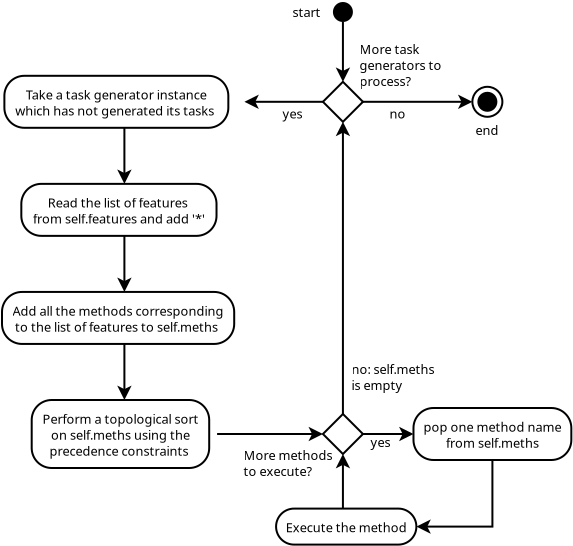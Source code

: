 <?xml version="1.0" encoding="UTF-8"?>
<dia:diagram xmlns:dia="http://www.lysator.liu.se/~alla/dia/">
  <dia:layer name="Fondo" visible="true" active="true">
	<dia:object type="UML - State Term" version="0" id="O0">
	  <dia:attribute name="obj_pos">
		<dia:point val="25.666,1.6"/>
	  </dia:attribute>
	  <dia:attribute name="obj_bb">
		<dia:rectangle val="25.616,1.55;26.716,2.65"/>
	  </dia:attribute>
	  <dia:attribute name="meta">
		<dia:composite type="dict"/>
	  </dia:attribute>
	  <dia:attribute name="elem_corner">
		<dia:point val="25.666,1.6"/>
	  </dia:attribute>
	  <dia:attribute name="elem_width">
		<dia:real val="1"/>
	  </dia:attribute>
	  <dia:attribute name="elem_height">
		<dia:real val="1"/>
	  </dia:attribute>
	  <dia:attribute name="line_colour">
		<dia:color val="#000000"/>
	  </dia:attribute>
	  <dia:attribute name="fill_colour">
		<dia:color val="#ffffff"/>
	  </dia:attribute>
	  <dia:attribute name="is_final">
		<dia:boolean val="false"/>
	  </dia:attribute>
	</dia:object>
	<dia:object type="UML - State Term" version="0" id="O1">
	  <dia:attribute name="obj_pos">
		<dia:point val="32.639,5.84"/>
	  </dia:attribute>
	  <dia:attribute name="obj_bb">
		<dia:rectangle val="32.589,5.79;34.189,7.39"/>
	  </dia:attribute>
	  <dia:attribute name="meta">
		<dia:composite type="dict"/>
	  </dia:attribute>
	  <dia:attribute name="elem_corner">
		<dia:point val="32.639,5.84"/>
	  </dia:attribute>
	  <dia:attribute name="elem_width">
		<dia:real val="1.5"/>
	  </dia:attribute>
	  <dia:attribute name="elem_height">
		<dia:real val="1.5"/>
	  </dia:attribute>
	  <dia:attribute name="line_colour">
		<dia:color val="#000000"/>
	  </dia:attribute>
	  <dia:attribute name="fill_colour">
		<dia:color val="#ffffff"/>
	  </dia:attribute>
	  <dia:attribute name="is_final">
		<dia:boolean val="true"/>
	  </dia:attribute>
	</dia:object>
	<dia:object type="UML - Activity" version="0" id="O2">
	  <dia:attribute name="obj_pos">
		<dia:point val="10.086,10.693"/>
	  </dia:attribute>
	  <dia:attribute name="obj_bb">
		<dia:rectangle val="10.036,10.643;20.444,13.343"/>
	  </dia:attribute>
	  <dia:attribute name="meta">
		<dia:composite type="dict"/>
	  </dia:attribute>
	  <dia:attribute name="elem_corner">
		<dia:point val="10.086,10.693"/>
	  </dia:attribute>
	  <dia:attribute name="elem_width">
		<dia:real val="10.308"/>
	  </dia:attribute>
	  <dia:attribute name="elem_height">
		<dia:real val="2.6"/>
	  </dia:attribute>
	  <dia:attribute name="line_colour">
		<dia:color val="#000000"/>
	  </dia:attribute>
	  <dia:attribute name="fill_colour">
		<dia:color val="#ffffff"/>
	  </dia:attribute>
	  <dia:attribute name="text">
		<dia:composite type="text">
		  <dia:attribute name="string">
			<dia:string>#Read the list of features
from self.features and add '*'#</dia:string>
		  </dia:attribute>
		  <dia:attribute name="font">
			<dia:font family="sans" style="0" name="Helvetica"/>
		  </dia:attribute>
		  <dia:attribute name="height">
			<dia:real val="0.8"/>
		  </dia:attribute>
		  <dia:attribute name="pos">
			<dia:point val="15.24,11.788"/>
		  </dia:attribute>
		  <dia:attribute name="color">
			<dia:color val="#000000"/>
		  </dia:attribute>
		  <dia:attribute name="alignment">
			<dia:enum val="1"/>
		  </dia:attribute>
		</dia:composite>
	  </dia:attribute>
	</dia:object>
	<dia:object type="UML - Activity" version="0" id="O3">
	  <dia:attribute name="obj_pos">
		<dia:point val="10.605,21.5"/>
	  </dia:attribute>
	  <dia:attribute name="obj_bb">
		<dia:rectangle val="10.555,21.45;19.925,24.95"/>
	  </dia:attribute>
	  <dia:attribute name="meta">
		<dia:composite type="dict"/>
	  </dia:attribute>
	  <dia:attribute name="elem_corner">
		<dia:point val="10.605,21.5"/>
	  </dia:attribute>
	  <dia:attribute name="elem_width">
		<dia:real val="9.27"/>
	  </dia:attribute>
	  <dia:attribute name="elem_height">
		<dia:real val="3.4"/>
	  </dia:attribute>
	  <dia:attribute name="line_colour">
		<dia:color val="#000000"/>
	  </dia:attribute>
	  <dia:attribute name="fill_colour">
		<dia:color val="#ffffff"/>
	  </dia:attribute>
	  <dia:attribute name="text">
		<dia:composite type="text">
		  <dia:attribute name="string">
			<dia:string>#Perform a topological sort
on self.meths using the
precedence constraints #</dia:string>
		  </dia:attribute>
		  <dia:attribute name="font">
			<dia:font family="sans" style="0" name="Helvetica"/>
		  </dia:attribute>
		  <dia:attribute name="height">
			<dia:real val="0.8"/>
		  </dia:attribute>
		  <dia:attribute name="pos">
			<dia:point val="15.24,22.595"/>
		  </dia:attribute>
		  <dia:attribute name="color">
			<dia:color val="#000000"/>
		  </dia:attribute>
		  <dia:attribute name="alignment">
			<dia:enum val="1"/>
		  </dia:attribute>
		</dia:composite>
	  </dia:attribute>
	</dia:object>
	<dia:object type="UML - Activity" version="0" id="O4">
	  <dia:attribute name="obj_pos">
		<dia:point val="29.694,21.9"/>
	  </dia:attribute>
	  <dia:attribute name="obj_bb">
		<dia:rectangle val="29.644,21.85;38.039,24.55"/>
	  </dia:attribute>
	  <dia:attribute name="meta">
		<dia:composite type="dict"/>
	  </dia:attribute>
	  <dia:attribute name="elem_corner">
		<dia:point val="29.694,21.9"/>
	  </dia:attribute>
	  <dia:attribute name="elem_width">
		<dia:real val="8.295"/>
	  </dia:attribute>
	  <dia:attribute name="elem_height">
		<dia:real val="2.6"/>
	  </dia:attribute>
	  <dia:attribute name="line_colour">
		<dia:color val="#000000"/>
	  </dia:attribute>
	  <dia:attribute name="fill_colour">
		<dia:color val="#ffffff"/>
	  </dia:attribute>
	  <dia:attribute name="text">
		<dia:composite type="text">
		  <dia:attribute name="string">
			<dia:string>#pop one method name
from self.meths#</dia:string>
		  </dia:attribute>
		  <dia:attribute name="font">
			<dia:font family="sans" style="0" name="Helvetica"/>
		  </dia:attribute>
		  <dia:attribute name="height">
			<dia:real val="0.8"/>
		  </dia:attribute>
		  <dia:attribute name="pos">
			<dia:point val="33.842,22.995"/>
		  </dia:attribute>
		  <dia:attribute name="color">
			<dia:color val="#000000"/>
		  </dia:attribute>
		  <dia:attribute name="alignment">
			<dia:enum val="1"/>
		  </dia:attribute>
		</dia:composite>
	  </dia:attribute>
	</dia:object>
	<dia:object type="UML - Activity" version="0" id="O5">
	  <dia:attribute name="obj_pos">
		<dia:point val="9.239,5.29"/>
	  </dia:attribute>
	  <dia:attribute name="obj_bb">
		<dia:rectangle val="9.189,5.24;21.291,7.94"/>
	  </dia:attribute>
	  <dia:attribute name="meta">
		<dia:composite type="dict"/>
	  </dia:attribute>
	  <dia:attribute name="elem_corner">
		<dia:point val="9.239,5.29"/>
	  </dia:attribute>
	  <dia:attribute name="elem_width">
		<dia:real val="12.003"/>
	  </dia:attribute>
	  <dia:attribute name="elem_height">
		<dia:real val="2.6"/>
	  </dia:attribute>
	  <dia:attribute name="line_colour">
		<dia:color val="#000000"/>
	  </dia:attribute>
	  <dia:attribute name="fill_colour">
		<dia:color val="#ffffff"/>
	  </dia:attribute>
	  <dia:attribute name="text">
		<dia:composite type="text">
		  <dia:attribute name="string">
			<dia:string>#Take a task generator instance
which has not generated its tasks #</dia:string>
		  </dia:attribute>
		  <dia:attribute name="font">
			<dia:font family="sans" style="0" name="Helvetica"/>
		  </dia:attribute>
		  <dia:attribute name="height">
			<dia:real val="0.8"/>
		  </dia:attribute>
		  <dia:attribute name="pos">
			<dia:point val="15.24,6.385"/>
		  </dia:attribute>
		  <dia:attribute name="color">
			<dia:color val="#000000"/>
		  </dia:attribute>
		  <dia:attribute name="alignment">
			<dia:enum val="1"/>
		  </dia:attribute>
		</dia:composite>
	  </dia:attribute>
	</dia:object>
	<dia:object type="UML - Activity" version="0" id="O6">
	  <dia:attribute name="obj_pos">
		<dia:point val="22.824,26.93"/>
	  </dia:attribute>
	  <dia:attribute name="obj_bb">
		<dia:rectangle val="22.774,26.88;30.364,28.78"/>
	  </dia:attribute>
	  <dia:attribute name="meta">
		<dia:composite type="dict"/>
	  </dia:attribute>
	  <dia:attribute name="elem_corner">
		<dia:point val="22.824,26.93"/>
	  </dia:attribute>
	  <dia:attribute name="elem_width">
		<dia:real val="7.49"/>
	  </dia:attribute>
	  <dia:attribute name="elem_height">
		<dia:real val="1.8"/>
	  </dia:attribute>
	  <dia:attribute name="line_colour">
		<dia:color val="#000000"/>
	  </dia:attribute>
	  <dia:attribute name="fill_colour">
		<dia:color val="#ffffff"/>
	  </dia:attribute>
	  <dia:attribute name="text">
		<dia:composite type="text">
		  <dia:attribute name="string">
			<dia:string>#Execute the method#</dia:string>
		  </dia:attribute>
		  <dia:attribute name="font">
			<dia:font family="sans" style="0" name="Helvetica"/>
		  </dia:attribute>
		  <dia:attribute name="height">
			<dia:real val="0.8"/>
		  </dia:attribute>
		  <dia:attribute name="pos">
			<dia:point val="26.569,28.025"/>
		  </dia:attribute>
		  <dia:attribute name="color">
			<dia:color val="#000000"/>
		  </dia:attribute>
		  <dia:attribute name="alignment">
			<dia:enum val="1"/>
		  </dia:attribute>
		</dia:composite>
	  </dia:attribute>
	</dia:object>
	<dia:object type="UML - Branch" version="0" id="O7">
	  <dia:attribute name="obj_pos">
		<dia:point val="25.166,5.59"/>
	  </dia:attribute>
	  <dia:attribute name="obj_bb">
		<dia:rectangle val="25.095,5.519;27.236,7.661"/>
	  </dia:attribute>
	  <dia:attribute name="meta">
		<dia:composite type="dict"/>
	  </dia:attribute>
	  <dia:attribute name="elem_corner">
		<dia:point val="25.166,5.59"/>
	  </dia:attribute>
	  <dia:attribute name="elem_width">
		<dia:real val="2"/>
	  </dia:attribute>
	  <dia:attribute name="elem_height">
		<dia:real val="2"/>
	  </dia:attribute>
	  <dia:attribute name="line_colour">
		<dia:color val="#000000"/>
	  </dia:attribute>
	  <dia:attribute name="fill_colour">
		<dia:color val="#ffffff"/>
	  </dia:attribute>
	</dia:object>
	<dia:object type="UML - Activity" version="0" id="O8">
	  <dia:attribute name="obj_pos">
		<dia:point val="9.12,16.097"/>
	  </dia:attribute>
	  <dia:attribute name="obj_bb">
		<dia:rectangle val="9.07,16.047;21.41,18.747"/>
	  </dia:attribute>
	  <dia:attribute name="meta">
		<dia:composite type="dict"/>
	  </dia:attribute>
	  <dia:attribute name="elem_corner">
		<dia:point val="9.12,16.097"/>
	  </dia:attribute>
	  <dia:attribute name="elem_width">
		<dia:real val="12.24"/>
	  </dia:attribute>
	  <dia:attribute name="elem_height">
		<dia:real val="2.6"/>
	  </dia:attribute>
	  <dia:attribute name="line_colour">
		<dia:color val="#000000"/>
	  </dia:attribute>
	  <dia:attribute name="fill_colour">
		<dia:color val="#ffffff"/>
	  </dia:attribute>
	  <dia:attribute name="text">
		<dia:composite type="text">
		  <dia:attribute name="string">
			<dia:string>#Add all the methods corresponding
to the list of features to self.meths #</dia:string>
		  </dia:attribute>
		  <dia:attribute name="font">
			<dia:font family="sans" style="0" name="Helvetica"/>
		  </dia:attribute>
		  <dia:attribute name="height">
			<dia:real val="0.8"/>
		  </dia:attribute>
		  <dia:attribute name="pos">
			<dia:point val="15.24,17.192"/>
		  </dia:attribute>
		  <dia:attribute name="color">
			<dia:color val="#000000"/>
		  </dia:attribute>
		  <dia:attribute name="alignment">
			<dia:enum val="1"/>
		  </dia:attribute>
		</dia:composite>
	  </dia:attribute>
	</dia:object>
	<dia:object type="UML - Branch" version="0" id="O9">
	  <dia:attribute name="obj_pos">
		<dia:point val="25.166,22.2"/>
	  </dia:attribute>
	  <dia:attribute name="obj_bb">
		<dia:rectangle val="25.095,22.129;27.236,24.271"/>
	  </dia:attribute>
	  <dia:attribute name="meta">
		<dia:composite type="dict"/>
	  </dia:attribute>
	  <dia:attribute name="elem_corner">
		<dia:point val="25.166,22.2"/>
	  </dia:attribute>
	  <dia:attribute name="elem_width">
		<dia:real val="2"/>
	  </dia:attribute>
	  <dia:attribute name="elem_height">
		<dia:real val="2"/>
	  </dia:attribute>
	  <dia:attribute name="line_colour">
		<dia:color val="#000000"/>
	  </dia:attribute>
	  <dia:attribute name="fill_colour">
		<dia:color val="#ffffff"/>
	  </dia:attribute>
	</dia:object>
	<dia:object type="Standard - Text" version="1" id="O10">
	  <dia:attribute name="obj_pos">
		<dia:point val="27,4.2"/>
	  </dia:attribute>
	  <dia:attribute name="obj_bb">
		<dia:rectangle val="27,3.605;31.34,5.952"/>
	  </dia:attribute>
	  <dia:attribute name="text">
		<dia:composite type="text">
		  <dia:attribute name="string">
			<dia:string>#More task
generators to
process? #</dia:string>
		  </dia:attribute>
		  <dia:attribute name="font">
			<dia:font family="sans" style="0" name="Helvetica"/>
		  </dia:attribute>
		  <dia:attribute name="height">
			<dia:real val="0.8"/>
		  </dia:attribute>
		  <dia:attribute name="pos">
			<dia:point val="27,4.2"/>
		  </dia:attribute>
		  <dia:attribute name="color">
			<dia:color val="#000000"/>
		  </dia:attribute>
		  <dia:attribute name="alignment">
			<dia:enum val="0"/>
		  </dia:attribute>
		</dia:composite>
	  </dia:attribute>
	  <dia:attribute name="valign">
		<dia:enum val="3"/>
	  </dia:attribute>
	</dia:object>
	<dia:object type="Standard - Text" version="1" id="O11">
	  <dia:attribute name="obj_pos">
		<dia:point val="26.6,20.2"/>
	  </dia:attribute>
	  <dia:attribute name="obj_bb">
		<dia:rectangle val="26.6,19.605;31.105,21.152"/>
	  </dia:attribute>
	  <dia:attribute name="text">
		<dia:composite type="text">
		  <dia:attribute name="string">
			<dia:string>#no: self.meths
is empty#</dia:string>
		  </dia:attribute>
		  <dia:attribute name="font">
			<dia:font family="sans" style="0" name="Helvetica"/>
		  </dia:attribute>
		  <dia:attribute name="height">
			<dia:real val="0.8"/>
		  </dia:attribute>
		  <dia:attribute name="pos">
			<dia:point val="26.6,20.2"/>
		  </dia:attribute>
		  <dia:attribute name="color">
			<dia:color val="#000000"/>
		  </dia:attribute>
		  <dia:attribute name="alignment">
			<dia:enum val="0"/>
		  </dia:attribute>
		</dia:composite>
	  </dia:attribute>
	  <dia:attribute name="valign">
		<dia:enum val="3"/>
	  </dia:attribute>
	</dia:object>
	<dia:object type="Standard - Line" version="0" id="O12">
	  <dia:attribute name="obj_pos">
		<dia:point val="25.166,6.59"/>
	  </dia:attribute>
	  <dia:attribute name="obj_bb">
		<dia:rectangle val="21.129,6.228;25.216,6.952"/>
	  </dia:attribute>
	  <dia:attribute name="conn_endpoints">
		<dia:point val="25.166,6.59"/>
		<dia:point val="21.241,6.59"/>
	  </dia:attribute>
	  <dia:attribute name="numcp">
		<dia:int val="1"/>
	  </dia:attribute>
	  <dia:attribute name="end_arrow">
		<dia:enum val="22"/>
	  </dia:attribute>
	  <dia:attribute name="end_arrow_length">
		<dia:real val="0.5"/>
	  </dia:attribute>
	  <dia:attribute name="end_arrow_width">
		<dia:real val="0.5"/>
	  </dia:attribute>
	  <dia:connections>
		<dia:connection handle="0" to="O7" connection="0"/>
		<dia:connection handle="1" to="O5" connection="4"/>
	  </dia:connections>
	</dia:object>
	<dia:object type="Standard - Line" version="0" id="O13">
	  <dia:attribute name="obj_pos">
		<dia:point val="15.24,7.89"/>
	  </dia:attribute>
	  <dia:attribute name="obj_bb">
		<dia:rectangle val="14.878,7.84;15.602,10.805"/>
	  </dia:attribute>
	  <dia:attribute name="conn_endpoints">
		<dia:point val="15.24,7.89"/>
		<dia:point val="15.24,10.693"/>
	  </dia:attribute>
	  <dia:attribute name="numcp">
		<dia:int val="1"/>
	  </dia:attribute>
	  <dia:attribute name="end_arrow">
		<dia:enum val="22"/>
	  </dia:attribute>
	  <dia:attribute name="end_arrow_length">
		<dia:real val="0.5"/>
	  </dia:attribute>
	  <dia:attribute name="end_arrow_width">
		<dia:real val="0.5"/>
	  </dia:attribute>
	  <dia:connections>
		<dia:connection handle="0" to="O5" connection="6"/>
		<dia:connection handle="1" to="O2" connection="1"/>
	  </dia:connections>
	</dia:object>
	<dia:object type="Standard - Line" version="0" id="O14">
	  <dia:attribute name="obj_pos">
		<dia:point val="15.24,13.293"/>
	  </dia:attribute>
	  <dia:attribute name="obj_bb">
		<dia:rectangle val="14.878,13.243;15.602,16.209"/>
	  </dia:attribute>
	  <dia:attribute name="conn_endpoints">
		<dia:point val="15.24,13.293"/>
		<dia:point val="15.24,16.097"/>
	  </dia:attribute>
	  <dia:attribute name="numcp">
		<dia:int val="1"/>
	  </dia:attribute>
	  <dia:attribute name="end_arrow">
		<dia:enum val="22"/>
	  </dia:attribute>
	  <dia:attribute name="end_arrow_length">
		<dia:real val="0.5"/>
	  </dia:attribute>
	  <dia:attribute name="end_arrow_width">
		<dia:real val="0.5"/>
	  </dia:attribute>
	  <dia:connections>
		<dia:connection handle="0" to="O2" connection="6"/>
		<dia:connection handle="1" to="O8" connection="1"/>
	  </dia:connections>
	</dia:object>
	<dia:object type="Standard - Line" version="0" id="O15">
	  <dia:attribute name="obj_pos">
		<dia:point val="15.24,18.697"/>
	  </dia:attribute>
	  <dia:attribute name="obj_bb">
		<dia:rectangle val="14.878,18.647;15.602,21.612"/>
	  </dia:attribute>
	  <dia:attribute name="conn_endpoints">
		<dia:point val="15.24,18.697"/>
		<dia:point val="15.24,21.5"/>
	  </dia:attribute>
	  <dia:attribute name="numcp">
		<dia:int val="1"/>
	  </dia:attribute>
	  <dia:attribute name="end_arrow">
		<dia:enum val="22"/>
	  </dia:attribute>
	  <dia:attribute name="end_arrow_length">
		<dia:real val="0.5"/>
	  </dia:attribute>
	  <dia:attribute name="end_arrow_width">
		<dia:real val="0.5"/>
	  </dia:attribute>
	  <dia:connections>
		<dia:connection handle="0" to="O8" connection="6"/>
		<dia:connection handle="1" to="O3" connection="1"/>
	  </dia:connections>
	</dia:object>
	<dia:object type="Standard - Line" version="0" id="O16">
	  <dia:attribute name="obj_pos">
		<dia:point val="19.875,23.2"/>
	  </dia:attribute>
	  <dia:attribute name="obj_bb">
		<dia:rectangle val="19.825,22.838;25.277,23.562"/>
	  </dia:attribute>
	  <dia:attribute name="conn_endpoints">
		<dia:point val="19.875,23.2"/>
		<dia:point val="25.166,23.2"/>
	  </dia:attribute>
	  <dia:attribute name="numcp">
		<dia:int val="1"/>
	  </dia:attribute>
	  <dia:attribute name="end_arrow">
		<dia:enum val="22"/>
	  </dia:attribute>
	  <dia:attribute name="end_arrow_length">
		<dia:real val="0.5"/>
	  </dia:attribute>
	  <dia:attribute name="end_arrow_width">
		<dia:real val="0.5"/>
	  </dia:attribute>
	  <dia:connections>
		<dia:connection handle="0" to="O3" connection="4"/>
		<dia:connection handle="1" to="O9" connection="0"/>
	  </dia:connections>
	</dia:object>
	<dia:object type="Standard - Line" version="0" id="O17">
	  <dia:attribute name="obj_pos">
		<dia:point val="27.166,23.2"/>
	  </dia:attribute>
	  <dia:attribute name="obj_bb">
		<dia:rectangle val="27.116,22.838;29.806,23.562"/>
	  </dia:attribute>
	  <dia:attribute name="conn_endpoints">
		<dia:point val="27.166,23.2"/>
		<dia:point val="29.694,23.2"/>
	  </dia:attribute>
	  <dia:attribute name="numcp">
		<dia:int val="1"/>
	  </dia:attribute>
	  <dia:attribute name="end_arrow">
		<dia:enum val="22"/>
	  </dia:attribute>
	  <dia:attribute name="end_arrow_length">
		<dia:real val="0.5"/>
	  </dia:attribute>
	  <dia:attribute name="end_arrow_width">
		<dia:real val="0.5"/>
	  </dia:attribute>
	  <dia:connections>
		<dia:connection handle="0" to="O9" connection="2"/>
		<dia:connection handle="1" to="O4" connection="3"/>
	  </dia:connections>
	</dia:object>
	<dia:object type="Standard - ZigZagLine" version="1" id="O18">
	  <dia:attribute name="obj_pos">
		<dia:point val="33.842,24.5"/>
	  </dia:attribute>
	  <dia:attribute name="obj_bb">
		<dia:rectangle val="30.203,24.45;33.892,28.192"/>
	  </dia:attribute>
	  <dia:attribute name="orth_points">
		<dia:point val="33.842,24.5"/>
		<dia:point val="33.842,27.83"/>
		<dia:point val="30.314,27.83"/>
	  </dia:attribute>
	  <dia:attribute name="orth_orient">
		<dia:enum val="1"/>
		<dia:enum val="0"/>
	  </dia:attribute>
	  <dia:attribute name="autorouting">
		<dia:boolean val="true"/>
	  </dia:attribute>
	  <dia:attribute name="end_arrow">
		<dia:enum val="22"/>
	  </dia:attribute>
	  <dia:attribute name="end_arrow_length">
		<dia:real val="0.5"/>
	  </dia:attribute>
	  <dia:attribute name="end_arrow_width">
		<dia:real val="0.5"/>
	  </dia:attribute>
	  <dia:connections>
		<dia:connection handle="0" to="O4" connection="6"/>
		<dia:connection handle="1" to="O6" connection="4"/>
	  </dia:connections>
	</dia:object>
	<dia:object type="Standard - Line" version="0" id="O19">
	  <dia:attribute name="obj_pos">
		<dia:point val="26.166,26.93"/>
	  </dia:attribute>
	  <dia:attribute name="obj_bb">
		<dia:rectangle val="25.804,24.088;26.527,26.98"/>
	  </dia:attribute>
	  <dia:attribute name="conn_endpoints">
		<dia:point val="26.166,26.93"/>
		<dia:point val="26.166,24.2"/>
	  </dia:attribute>
	  <dia:attribute name="numcp">
		<dia:int val="1"/>
	  </dia:attribute>
	  <dia:attribute name="end_arrow">
		<dia:enum val="22"/>
	  </dia:attribute>
	  <dia:attribute name="end_arrow_length">
		<dia:real val="0.5"/>
	  </dia:attribute>
	  <dia:attribute name="end_arrow_width">
		<dia:real val="0.5"/>
	  </dia:attribute>
	  <dia:connections>
		<dia:connection handle="0" to="O6" connection="1"/>
		<dia:connection handle="1" to="O9" connection="3"/>
	  </dia:connections>
	</dia:object>
	<dia:object type="Standard - Line" version="0" id="O20">
	  <dia:attribute name="obj_pos">
		<dia:point val="27.166,6.59"/>
	  </dia:attribute>
	  <dia:attribute name="obj_bb">
		<dia:rectangle val="27.116,6.228;32.751,6.952"/>
	  </dia:attribute>
	  <dia:attribute name="conn_endpoints">
		<dia:point val="27.166,6.59"/>
		<dia:point val="32.639,6.59"/>
	  </dia:attribute>
	  <dia:attribute name="numcp">
		<dia:int val="1"/>
	  </dia:attribute>
	  <dia:attribute name="end_arrow">
		<dia:enum val="22"/>
	  </dia:attribute>
	  <dia:attribute name="end_arrow_length">
		<dia:real val="0.5"/>
	  </dia:attribute>
	  <dia:attribute name="end_arrow_width">
		<dia:real val="0.5"/>
	  </dia:attribute>
	  <dia:connections>
		<dia:connection handle="0" to="O7" connection="2"/>
		<dia:connection handle="1" to="O1" connection="3"/>
	  </dia:connections>
	</dia:object>
	<dia:object type="Standard - Line" version="0" id="O21">
	  <dia:attribute name="obj_pos">
		<dia:point val="26.166,2.6"/>
	  </dia:attribute>
	  <dia:attribute name="obj_bb">
		<dia:rectangle val="25.804,2.55;26.527,5.702"/>
	  </dia:attribute>
	  <dia:attribute name="conn_endpoints">
		<dia:point val="26.166,2.6"/>
		<dia:point val="26.166,5.59"/>
	  </dia:attribute>
	  <dia:attribute name="numcp">
		<dia:int val="1"/>
	  </dia:attribute>
	  <dia:attribute name="end_arrow">
		<dia:enum val="22"/>
	  </dia:attribute>
	  <dia:attribute name="end_arrow_length">
		<dia:real val="0.5"/>
	  </dia:attribute>
	  <dia:attribute name="end_arrow_width">
		<dia:real val="0.5"/>
	  </dia:attribute>
	  <dia:connections>
		<dia:connection handle="0" to="O0" connection="6"/>
		<dia:connection handle="1" to="O7" connection="1"/>
	  </dia:connections>
	</dia:object>
	<dia:object type="Standard - Line" version="0" id="O22">
	  <dia:attribute name="obj_pos">
		<dia:point val="26.166,22.2"/>
	  </dia:attribute>
	  <dia:attribute name="obj_bb">
		<dia:rectangle val="25.804,7.478;26.527,22.25"/>
	  </dia:attribute>
	  <dia:attribute name="conn_endpoints">
		<dia:point val="26.166,22.2"/>
		<dia:point val="26.166,7.59"/>
	  </dia:attribute>
	  <dia:attribute name="numcp">
		<dia:int val="1"/>
	  </dia:attribute>
	  <dia:attribute name="end_arrow">
		<dia:enum val="22"/>
	  </dia:attribute>
	  <dia:attribute name="end_arrow_length">
		<dia:real val="0.5"/>
	  </dia:attribute>
	  <dia:attribute name="end_arrow_width">
		<dia:real val="0.5"/>
	  </dia:attribute>
	  <dia:connections>
		<dia:connection handle="0" to="O9" connection="1"/>
		<dia:connection handle="1" to="O7" connection="3"/>
	  </dia:connections>
	</dia:object>
	<dia:object type="Standard - Text" version="1" id="O23">
	  <dia:attribute name="obj_pos">
		<dia:point val="23.15,7.425"/>
	  </dia:attribute>
	  <dia:attribute name="obj_bb">
		<dia:rectangle val="23.15,6.83;24.258,7.577"/>
	  </dia:attribute>
	  <dia:attribute name="text">
		<dia:composite type="text">
		  <dia:attribute name="string">
			<dia:string>#yes#</dia:string>
		  </dia:attribute>
		  <dia:attribute name="font">
			<dia:font family="sans" style="0" name="Helvetica"/>
		  </dia:attribute>
		  <dia:attribute name="height">
			<dia:real val="0.8"/>
		  </dia:attribute>
		  <dia:attribute name="pos">
			<dia:point val="23.15,7.425"/>
		  </dia:attribute>
		  <dia:attribute name="color">
			<dia:color val="#000000"/>
		  </dia:attribute>
		  <dia:attribute name="alignment">
			<dia:enum val="0"/>
		  </dia:attribute>
		</dia:composite>
	  </dia:attribute>
	  <dia:attribute name="valign">
		<dia:enum val="3"/>
	  </dia:attribute>
	</dia:object>
	<dia:object type="Standard - Text" version="1" id="O24">
	  <dia:attribute name="obj_pos">
		<dia:point val="28.5,7.425"/>
	  </dia:attribute>
	  <dia:attribute name="obj_bb">
		<dia:rectangle val="28.5,6.83;29.297,7.577"/>
	  </dia:attribute>
	  <dia:attribute name="text">
		<dia:composite type="text">
		  <dia:attribute name="string">
			<dia:string>#no#</dia:string>
		  </dia:attribute>
		  <dia:attribute name="font">
			<dia:font family="sans" style="0" name="Helvetica"/>
		  </dia:attribute>
		  <dia:attribute name="height">
			<dia:real val="0.8"/>
		  </dia:attribute>
		  <dia:attribute name="pos">
			<dia:point val="28.5,7.425"/>
		  </dia:attribute>
		  <dia:attribute name="color">
			<dia:color val="#000000"/>
		  </dia:attribute>
		  <dia:attribute name="alignment">
			<dia:enum val="0"/>
		  </dia:attribute>
		</dia:composite>
	  </dia:attribute>
	  <dia:attribute name="valign">
		<dia:enum val="3"/>
	  </dia:attribute>
	</dia:object>
	<dia:object type="Standard - Text" version="1" id="O25">
	  <dia:attribute name="obj_pos">
		<dia:point val="21.2,24.5"/>
	  </dia:attribute>
	  <dia:attribute name="obj_bb">
		<dia:rectangle val="21.2,23.905;25.795,25.453"/>
	  </dia:attribute>
	  <dia:attribute name="text">
		<dia:composite type="text">
		  <dia:attribute name="string">
			<dia:string>#More methods
to execute?#</dia:string>
		  </dia:attribute>
		  <dia:attribute name="font">
			<dia:font family="sans" style="0" name="Helvetica"/>
		  </dia:attribute>
		  <dia:attribute name="height">
			<dia:real val="0.8"/>
		  </dia:attribute>
		  <dia:attribute name="pos">
			<dia:point val="21.2,24.5"/>
		  </dia:attribute>
		  <dia:attribute name="color">
			<dia:color val="#000000"/>
		  </dia:attribute>
		  <dia:attribute name="alignment">
			<dia:enum val="0"/>
		  </dia:attribute>
		</dia:composite>
	  </dia:attribute>
	  <dia:attribute name="valign">
		<dia:enum val="3"/>
	  </dia:attribute>
	</dia:object>
	<dia:object type="Standard - Text" version="1" id="O26">
	  <dia:attribute name="obj_pos">
		<dia:point val="27.55,23.85"/>
	  </dia:attribute>
	  <dia:attribute name="obj_bb">
		<dia:rectangle val="27.55,23.255;28.657,24.003"/>
	  </dia:attribute>
	  <dia:attribute name="text">
		<dia:composite type="text">
		  <dia:attribute name="string">
			<dia:string>#yes#</dia:string>
		  </dia:attribute>
		  <dia:attribute name="font">
			<dia:font family="sans" style="0" name="Helvetica"/>
		  </dia:attribute>
		  <dia:attribute name="height">
			<dia:real val="0.8"/>
		  </dia:attribute>
		  <dia:attribute name="pos">
			<dia:point val="27.55,23.85"/>
		  </dia:attribute>
		  <dia:attribute name="color">
			<dia:color val="#000000"/>
		  </dia:attribute>
		  <dia:attribute name="alignment">
			<dia:enum val="0"/>
		  </dia:attribute>
		</dia:composite>
	  </dia:attribute>
	  <dia:attribute name="valign">
		<dia:enum val="3"/>
	  </dia:attribute>
	</dia:object>
	<dia:object type="Standard - Text" version="1" id="O27">
	  <dia:attribute name="obj_pos">
		<dia:point val="32.8,8.25"/>
	  </dia:attribute>
	  <dia:attribute name="obj_bb">
		<dia:rectangle val="32.8,7.655;34.008,8.402"/>
	  </dia:attribute>
	  <dia:attribute name="text">
		<dia:composite type="text">
		  <dia:attribute name="string">
			<dia:string>#end#</dia:string>
		  </dia:attribute>
		  <dia:attribute name="font">
			<dia:font family="sans" style="0" name="Helvetica"/>
		  </dia:attribute>
		  <dia:attribute name="height">
			<dia:real val="0.8"/>
		  </dia:attribute>
		  <dia:attribute name="pos">
			<dia:point val="32.8,8.25"/>
		  </dia:attribute>
		  <dia:attribute name="color">
			<dia:color val="#000000"/>
		  </dia:attribute>
		  <dia:attribute name="alignment">
			<dia:enum val="0"/>
		  </dia:attribute>
		</dia:composite>
	  </dia:attribute>
	  <dia:attribute name="valign">
		<dia:enum val="3"/>
	  </dia:attribute>
	</dia:object>
	<dia:object type="Standard - Text" version="1" id="O28">
	  <dia:attribute name="obj_pos">
		<dia:point val="23.65,2.35"/>
	  </dia:attribute>
	  <dia:attribute name="obj_bb">
		<dia:rectangle val="23.65,1.755;25.137,2.502"/>
	  </dia:attribute>
	  <dia:attribute name="text">
		<dia:composite type="text">
		  <dia:attribute name="string">
			<dia:string>#start#</dia:string>
		  </dia:attribute>
		  <dia:attribute name="font">
			<dia:font family="sans" style="0" name="Helvetica"/>
		  </dia:attribute>
		  <dia:attribute name="height">
			<dia:real val="0.8"/>
		  </dia:attribute>
		  <dia:attribute name="pos">
			<dia:point val="23.65,2.35"/>
		  </dia:attribute>
		  <dia:attribute name="color">
			<dia:color val="#000000"/>
		  </dia:attribute>
		  <dia:attribute name="alignment">
			<dia:enum val="0"/>
		  </dia:attribute>
		</dia:composite>
	  </dia:attribute>
	  <dia:attribute name="valign">
		<dia:enum val="3"/>
	  </dia:attribute>
	</dia:object>
  </dia:layer>
</dia:diagram>
